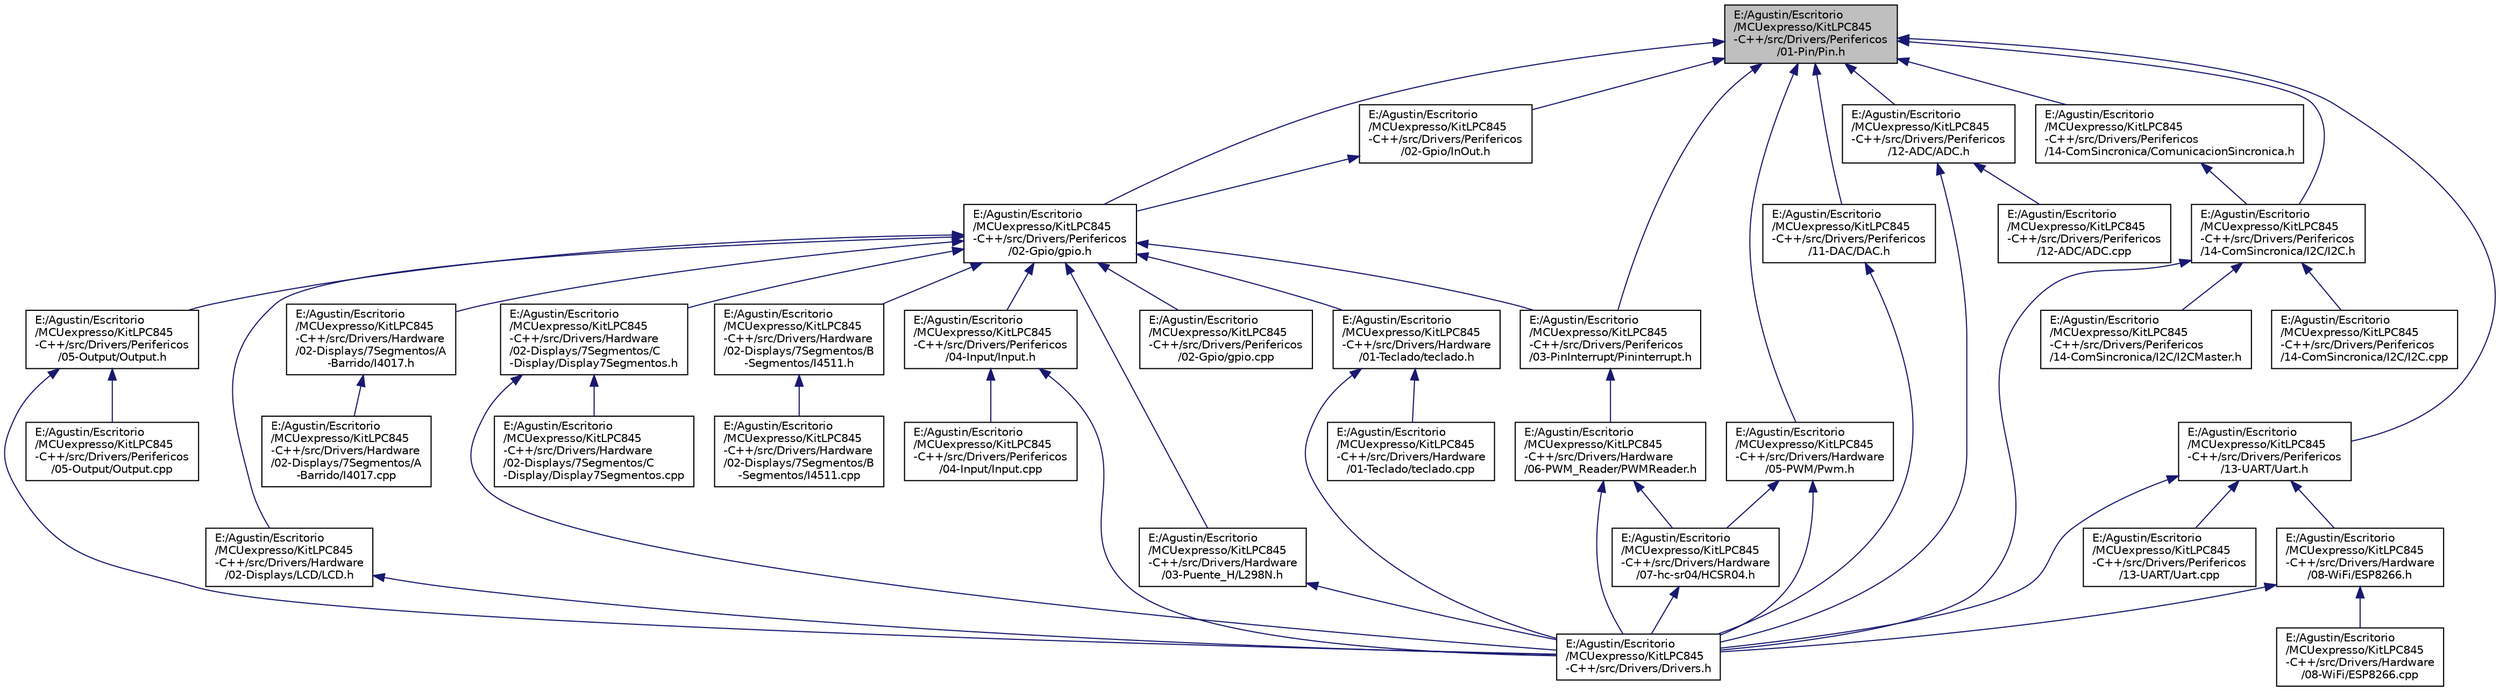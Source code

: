 digraph "E:/Agustin/Escritorio/MCUexpresso/KitLPC845-C++/src/Drivers/Perifericos/01-Pin/Pin.h"
{
 // LATEX_PDF_SIZE
  edge [fontname="Helvetica",fontsize="10",labelfontname="Helvetica",labelfontsize="10"];
  node [fontname="Helvetica",fontsize="10",shape=record];
  Node1 [label="E:/Agustin/Escritorio\l/MCUexpresso/KitLPC845\l-C++/src/Drivers/Perifericos\l/01-Pin/Pin.h",height=0.2,width=0.4,color="black", fillcolor="grey75", style="filled", fontcolor="black",tooltip="Clase Abstracta de cualquier pin del microcontrolador."];
  Node1 -> Node2 [dir="back",color="midnightblue",fontsize="10",style="solid",fontname="Helvetica"];
  Node2 [label="E:/Agustin/Escritorio\l/MCUexpresso/KitLPC845\l-C++/src/Drivers/Hardware\l/05-PWM/Pwm.h",height=0.2,width=0.4,color="black", fillcolor="white", style="filled",URL="$_pwm_8h.html",tooltip="Generador de PWM sin interrupción."];
  Node2 -> Node3 [dir="back",color="midnightblue",fontsize="10",style="solid",fontname="Helvetica"];
  Node3 [label="E:/Agustin/Escritorio\l/MCUexpresso/KitLPC845\l-C++/src/Drivers/Drivers.h",height=0.2,width=0.4,color="black", fillcolor="white", style="filled",URL="$_drivers_8h.html",tooltip="Archivo Master con todos los includes de perifericos del Kit."];
  Node2 -> Node4 [dir="back",color="midnightblue",fontsize="10",style="solid",fontname="Helvetica"];
  Node4 [label="E:/Agustin/Escritorio\l/MCUexpresso/KitLPC845\l-C++/src/Drivers/Hardware\l/07-hc-sr04/HCSR04.h",height=0.2,width=0.4,color="black", fillcolor="white", style="filled",URL="$_h_c_s_r04_8h.html",tooltip="Clase del sensor ultrasónico HCSR04."];
  Node4 -> Node3 [dir="back",color="midnightblue",fontsize="10",style="solid",fontname="Helvetica"];
  Node1 -> Node5 [dir="back",color="midnightblue",fontsize="10",style="solid",fontname="Helvetica"];
  Node5 [label="E:/Agustin/Escritorio\l/MCUexpresso/KitLPC845\l-C++/src/Drivers/Perifericos\l/02-Gpio/gpio.h",height=0.2,width=0.4,color="black", fillcolor="white", style="filled",URL="$gpio_8h.html",tooltip="Módulo con clase de manejo de GPIO."];
  Node5 -> Node6 [dir="back",color="midnightblue",fontsize="10",style="solid",fontname="Helvetica"];
  Node6 [label="E:/Agustin/Escritorio\l/MCUexpresso/KitLPC845\l-C++/src/Drivers/Hardware\l/01-Teclado/teclado.h",height=0.2,width=0.4,color="black", fillcolor="white", style="filled",URL="$teclado_8h.html",tooltip="Breve descripción del objetivo del Módulo."];
  Node6 -> Node3 [dir="back",color="midnightblue",fontsize="10",style="solid",fontname="Helvetica"];
  Node6 -> Node7 [dir="back",color="midnightblue",fontsize="10",style="solid",fontname="Helvetica"];
  Node7 [label="E:/Agustin/Escritorio\l/MCUexpresso/KitLPC845\l-C++/src/Drivers/Hardware\l/01-Teclado/teclado.cpp",height=0.2,width=0.4,color="black", fillcolor="white", style="filled",URL="$teclado_8cpp.html",tooltip="Descripcion del modulo."];
  Node5 -> Node8 [dir="back",color="midnightblue",fontsize="10",style="solid",fontname="Helvetica"];
  Node8 [label="E:/Agustin/Escritorio\l/MCUexpresso/KitLPC845\l-C++/src/Drivers/Hardware\l/02-Displays/7Segmentos/A\l-Barrido/I4017.h",height=0.2,width=0.4,color="black", fillcolor="white", style="filled",URL="$_i4017_8h.html",tooltip="Objeto de control del integrado I4017."];
  Node8 -> Node9 [dir="back",color="midnightblue",fontsize="10",style="solid",fontname="Helvetica"];
  Node9 [label="E:/Agustin/Escritorio\l/MCUexpresso/KitLPC845\l-C++/src/Drivers/Hardware\l/02-Displays/7Segmentos/A\l-Barrido/I4017.cpp",height=0.2,width=0.4,color="black", fillcolor="white", style="filled",URL="$_i4017_8cpp.html",tooltip="Objeto de control del integrado I4017."];
  Node5 -> Node10 [dir="back",color="midnightblue",fontsize="10",style="solid",fontname="Helvetica"];
  Node10 [label="E:/Agustin/Escritorio\l/MCUexpresso/KitLPC845\l-C++/src/Drivers/Hardware\l/02-Displays/7Segmentos/B\l-Segmentos/I4511.h",height=0.2,width=0.4,color="black", fillcolor="white", style="filled",URL="$_i4511_8h.html",tooltip="Objeto de control del integrado I4511."];
  Node10 -> Node11 [dir="back",color="midnightblue",fontsize="10",style="solid",fontname="Helvetica"];
  Node11 [label="E:/Agustin/Escritorio\l/MCUexpresso/KitLPC845\l-C++/src/Drivers/Hardware\l/02-Displays/7Segmentos/B\l-Segmentos/I4511.cpp",height=0.2,width=0.4,color="black", fillcolor="white", style="filled",URL="$_i4511_8cpp.html",tooltip="Objeto de control del integrado I4511."];
  Node5 -> Node12 [dir="back",color="midnightblue",fontsize="10",style="solid",fontname="Helvetica"];
  Node12 [label="E:/Agustin/Escritorio\l/MCUexpresso/KitLPC845\l-C++/src/Drivers/Hardware\l/02-Displays/7Segmentos/C\l-Display/Display7Segmentos.h",height=0.2,width=0.4,color="black", fillcolor="white", style="filled",URL="$_display7_segmentos_8h.html",tooltip="Clase para la creación de displays de 7 segmentos."];
  Node12 -> Node3 [dir="back",color="midnightblue",fontsize="10",style="solid",fontname="Helvetica"];
  Node12 -> Node13 [dir="back",color="midnightblue",fontsize="10",style="solid",fontname="Helvetica"];
  Node13 [label="E:/Agustin/Escritorio\l/MCUexpresso/KitLPC845\l-C++/src/Drivers/Hardware\l/02-Displays/7Segmentos/C\l-Display/Display7Segmentos.cpp",height=0.2,width=0.4,color="black", fillcolor="white", style="filled",URL="$_display7_segmentos_8cpp.html",tooltip="Clase para la creación de displays de 7 segmentos."];
  Node5 -> Node14 [dir="back",color="midnightblue",fontsize="10",style="solid",fontname="Helvetica"];
  Node14 [label="E:/Agustin/Escritorio\l/MCUexpresso/KitLPC845\l-C++/src/Drivers/Hardware\l/02-Displays/LCD/LCD.h",height=0.2,width=0.4,color="black", fillcolor="white", style="filled",URL="$_l_c_d_8h.html",tooltip="Clase para un LCD con comunicación de 4 patas, solo escritura."];
  Node14 -> Node3 [dir="back",color="midnightblue",fontsize="10",style="solid",fontname="Helvetica"];
  Node5 -> Node15 [dir="back",color="midnightblue",fontsize="10",style="solid",fontname="Helvetica"];
  Node15 [label="E:/Agustin/Escritorio\l/MCUexpresso/KitLPC845\l-C++/src/Drivers/Hardware\l/03-Puente_H/L298N.h",height=0.2,width=0.4,color="black", fillcolor="white", style="filled",URL="$_l298_n_8h.html",tooltip="Clase del módulo de puente H LN298N."];
  Node15 -> Node3 [dir="back",color="midnightblue",fontsize="10",style="solid",fontname="Helvetica"];
  Node5 -> Node16 [dir="back",color="midnightblue",fontsize="10",style="solid",fontname="Helvetica"];
  Node16 [label="E:/Agustin/Escritorio\l/MCUexpresso/KitLPC845\l-C++/src/Drivers/Perifericos\l/02-Gpio/gpio.cpp",height=0.2,width=0.4,color="black", fillcolor="white", style="filled",URL="$gpio_8cpp.html",tooltip="Descripcion del modulo."];
  Node5 -> Node17 [dir="back",color="midnightblue",fontsize="10",style="solid",fontname="Helvetica"];
  Node17 [label="E:/Agustin/Escritorio\l/MCUexpresso/KitLPC845\l-C++/src/Drivers/Perifericos\l/03-PinInterrupt/Pininterrupt.h",height=0.2,width=0.4,color="black", fillcolor="white", style="filled",URL="$_pininterrupt_8h.html",tooltip="Clase para entradas con interrupciones por flanco."];
  Node17 -> Node18 [dir="back",color="midnightblue",fontsize="10",style="solid",fontname="Helvetica"];
  Node18 [label="E:/Agustin/Escritorio\l/MCUexpresso/KitLPC845\l-C++/src/Drivers/Hardware\l/06-PWM_Reader/PWMReader.h",height=0.2,width=0.4,color="black", fillcolor="white", style="filled",URL="$_p_w_m_reader_8h.html",tooltip="Pata que lee tamaños de pulsos de entrada."];
  Node18 -> Node3 [dir="back",color="midnightblue",fontsize="10",style="solid",fontname="Helvetica"];
  Node18 -> Node4 [dir="back",color="midnightblue",fontsize="10",style="solid",fontname="Helvetica"];
  Node5 -> Node19 [dir="back",color="midnightblue",fontsize="10",style="solid",fontname="Helvetica"];
  Node19 [label="E:/Agustin/Escritorio\l/MCUexpresso/KitLPC845\l-C++/src/Drivers/Perifericos\l/04-Input/Input.h",height=0.2,width=0.4,color="black", fillcolor="white", style="filled",URL="$_input_8h.html",tooltip="funciones miembro de la clase Input"];
  Node19 -> Node3 [dir="back",color="midnightblue",fontsize="10",style="solid",fontname="Helvetica"];
  Node19 -> Node20 [dir="back",color="midnightblue",fontsize="10",style="solid",fontname="Helvetica"];
  Node20 [label="E:/Agustin/Escritorio\l/MCUexpresso/KitLPC845\l-C++/src/Drivers/Perifericos\l/04-Input/Input.cpp",height=0.2,width=0.4,color="black", fillcolor="white", style="filled",URL="$_input_8cpp.html",tooltip="funciones miembro de la clase Input"];
  Node5 -> Node21 [dir="back",color="midnightblue",fontsize="10",style="solid",fontname="Helvetica"];
  Node21 [label="E:/Agustin/Escritorio\l/MCUexpresso/KitLPC845\l-C++/src/Drivers/Perifericos\l/05-Output/Output.h",height=0.2,width=0.4,color="black", fillcolor="white", style="filled",URL="$_output_8h.html",tooltip="Clase del tipo Output o salida digital."];
  Node21 -> Node3 [dir="back",color="midnightblue",fontsize="10",style="solid",fontname="Helvetica"];
  Node21 -> Node22 [dir="back",color="midnightblue",fontsize="10",style="solid",fontname="Helvetica"];
  Node22 [label="E:/Agustin/Escritorio\l/MCUexpresso/KitLPC845\l-C++/src/Drivers/Perifericos\l/05-Output/Output.cpp",height=0.2,width=0.4,color="black", fillcolor="white", style="filled",URL="$_output_8cpp.html",tooltip="Clase del tipo Output o salida digital."];
  Node1 -> Node23 [dir="back",color="midnightblue",fontsize="10",style="solid",fontname="Helvetica"];
  Node23 [label="E:/Agustin/Escritorio\l/MCUexpresso/KitLPC845\l-C++/src/Drivers/Perifericos\l/02-Gpio/InOut.h",height=0.2,width=0.4,color="black", fillcolor="white", style="filled",URL="$_in_out_8h.html",tooltip="Clase Abstracta Pura de las GPIO."];
  Node23 -> Node5 [dir="back",color="midnightblue",fontsize="10",style="solid",fontname="Helvetica"];
  Node1 -> Node17 [dir="back",color="midnightblue",fontsize="10",style="solid",fontname="Helvetica"];
  Node1 -> Node24 [dir="back",color="midnightblue",fontsize="10",style="solid",fontname="Helvetica"];
  Node24 [label="E:/Agustin/Escritorio\l/MCUexpresso/KitLPC845\l-C++/src/Drivers/Perifericos\l/11-DAC/DAC.h",height=0.2,width=0.4,color="black", fillcolor="white", style="filled",URL="$_d_a_c_8h.html",tooltip="Objeto DAC."];
  Node24 -> Node3 [dir="back",color="midnightblue",fontsize="10",style="solid",fontname="Helvetica"];
  Node1 -> Node25 [dir="back",color="midnightblue",fontsize="10",style="solid",fontname="Helvetica"];
  Node25 [label="E:/Agustin/Escritorio\l/MCUexpresso/KitLPC845\l-C++/src/Drivers/Perifericos\l/12-ADC/ADC.h",height=0.2,width=0.4,color="black", fillcolor="white", style="filled",URL="$_a_d_c_8h.html",tooltip="Breve descripción del Módulo."];
  Node25 -> Node3 [dir="back",color="midnightblue",fontsize="10",style="solid",fontname="Helvetica"];
  Node25 -> Node26 [dir="back",color="midnightblue",fontsize="10",style="solid",fontname="Helvetica"];
  Node26 [label="E:/Agustin/Escritorio\l/MCUexpresso/KitLPC845\l-C++/src/Drivers/Perifericos\l/12-ADC/ADC.cpp",height=0.2,width=0.4,color="black", fillcolor="white", style="filled",URL="$_a_d_c_8cpp.html",tooltip="Breve descripcion del modulo."];
  Node1 -> Node27 [dir="back",color="midnightblue",fontsize="10",style="solid",fontname="Helvetica"];
  Node27 [label="E:/Agustin/Escritorio\l/MCUexpresso/KitLPC845\l-C++/src/Drivers/Perifericos\l/13-UART/Uart.h",height=0.2,width=0.4,color="black", fillcolor="white", style="filled",URL="$_uart_8h.html",tooltip="Breve descripción del objetivo del Módulo."];
  Node27 -> Node3 [dir="back",color="midnightblue",fontsize="10",style="solid",fontname="Helvetica"];
  Node27 -> Node28 [dir="back",color="midnightblue",fontsize="10",style="solid",fontname="Helvetica"];
  Node28 [label="E:/Agustin/Escritorio\l/MCUexpresso/KitLPC845\l-C++/src/Drivers/Hardware\l/08-WiFi/ESP8266.h",height=0.2,width=0.4,color="black", fillcolor="white", style="filled",URL="$_e_s_p8266_8h.html",tooltip="Breve descripción del Módulo."];
  Node28 -> Node3 [dir="back",color="midnightblue",fontsize="10",style="solid",fontname="Helvetica"];
  Node28 -> Node29 [dir="back",color="midnightblue",fontsize="10",style="solid",fontname="Helvetica"];
  Node29 [label="E:/Agustin/Escritorio\l/MCUexpresso/KitLPC845\l-C++/src/Drivers/Hardware\l/08-WiFi/ESP8266.cpp",height=0.2,width=0.4,color="black", fillcolor="white", style="filled",URL="$_e_s_p8266_8cpp.html",tooltip="Breve descripcion del modulo."];
  Node27 -> Node30 [dir="back",color="midnightblue",fontsize="10",style="solid",fontname="Helvetica"];
  Node30 [label="E:/Agustin/Escritorio\l/MCUexpresso/KitLPC845\l-C++/src/Drivers/Perifericos\l/13-UART/Uart.cpp",height=0.2,width=0.4,color="black", fillcolor="white", style="filled",URL="$_uart_8cpp.html",tooltip="Descripcion del modulo."];
  Node1 -> Node31 [dir="back",color="midnightblue",fontsize="10",style="solid",fontname="Helvetica"];
  Node31 [label="E:/Agustin/Escritorio\l/MCUexpresso/KitLPC845\l-C++/src/Drivers/Perifericos\l/14-ComSincronica/ComunicacionSincronica.h",height=0.2,width=0.4,color="black", fillcolor="white", style="filled",URL="$_comunicacion_sincronica_8h.html",tooltip="Objeto base para la creacion de comunicaciones sincrónicas."];
  Node31 -> Node32 [dir="back",color="midnightblue",fontsize="10",style="solid",fontname="Helvetica"];
  Node32 [label="E:/Agustin/Escritorio\l/MCUexpresso/KitLPC845\l-C++/src/Drivers/Perifericos\l/14-ComSincronica/I2C/I2C.h",height=0.2,width=0.4,color="black", fillcolor="white", style="filled",URL="$_i2_c_8h.html",tooltip="Breve descripción del objetivo del Módulo."];
  Node32 -> Node3 [dir="back",color="midnightblue",fontsize="10",style="solid",fontname="Helvetica"];
  Node32 -> Node33 [dir="back",color="midnightblue",fontsize="10",style="solid",fontname="Helvetica"];
  Node33 [label="E:/Agustin/Escritorio\l/MCUexpresso/KitLPC845\l-C++/src/Drivers/Perifericos\l/14-ComSincronica/I2C/I2C.cpp",height=0.2,width=0.4,color="black", fillcolor="white", style="filled",URL="$_i2_c_8cpp.html",tooltip="Descripcion del modulo."];
  Node32 -> Node34 [dir="back",color="midnightblue",fontsize="10",style="solid",fontname="Helvetica"];
  Node34 [label="E:/Agustin/Escritorio\l/MCUexpresso/KitLPC845\l-C++/src/Drivers/Perifericos\l/14-ComSincronica/I2C/I2CMaster.h",height=0.2,width=0.4,color="black", fillcolor="white", style="filled",URL="$_i2_c_master_8h.html",tooltip="Breve descripción del objetivo del Módulo."];
  Node1 -> Node32 [dir="back",color="midnightblue",fontsize="10",style="solid",fontname="Helvetica"];
}
